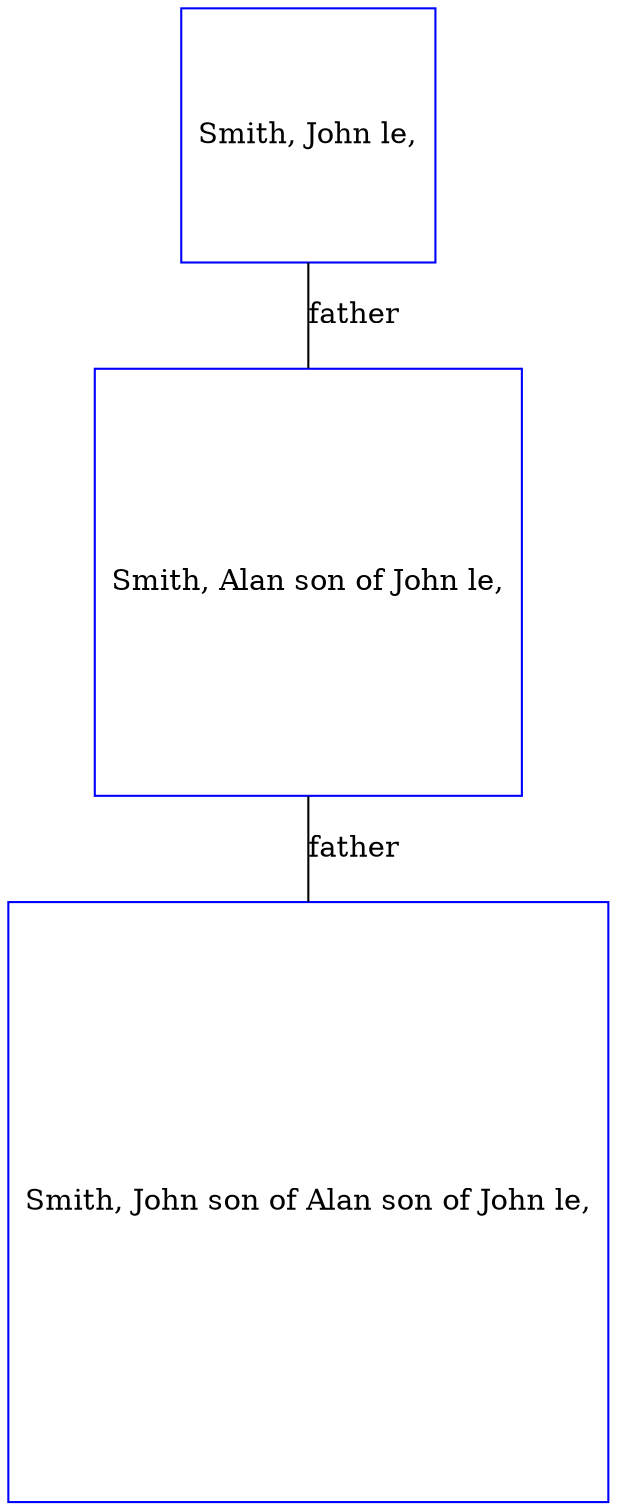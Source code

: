 digraph D {
    edge [dir=none];    node [shape=box];    "010021"   [label="Smith, John son of Alan son of John le,", shape=box, regular=1, color="blue"] ;
"010023"   [label="Smith, John le,", shape=box, regular=1, color="blue"] ;
"010022"   [label="Smith, Alan son of John le,", shape=box, regular=1, color="blue"] ;
010022->010021 [label="father",arrowsize=0.0]; 
010023->010022 [label="father",arrowsize=0.0]; 
}